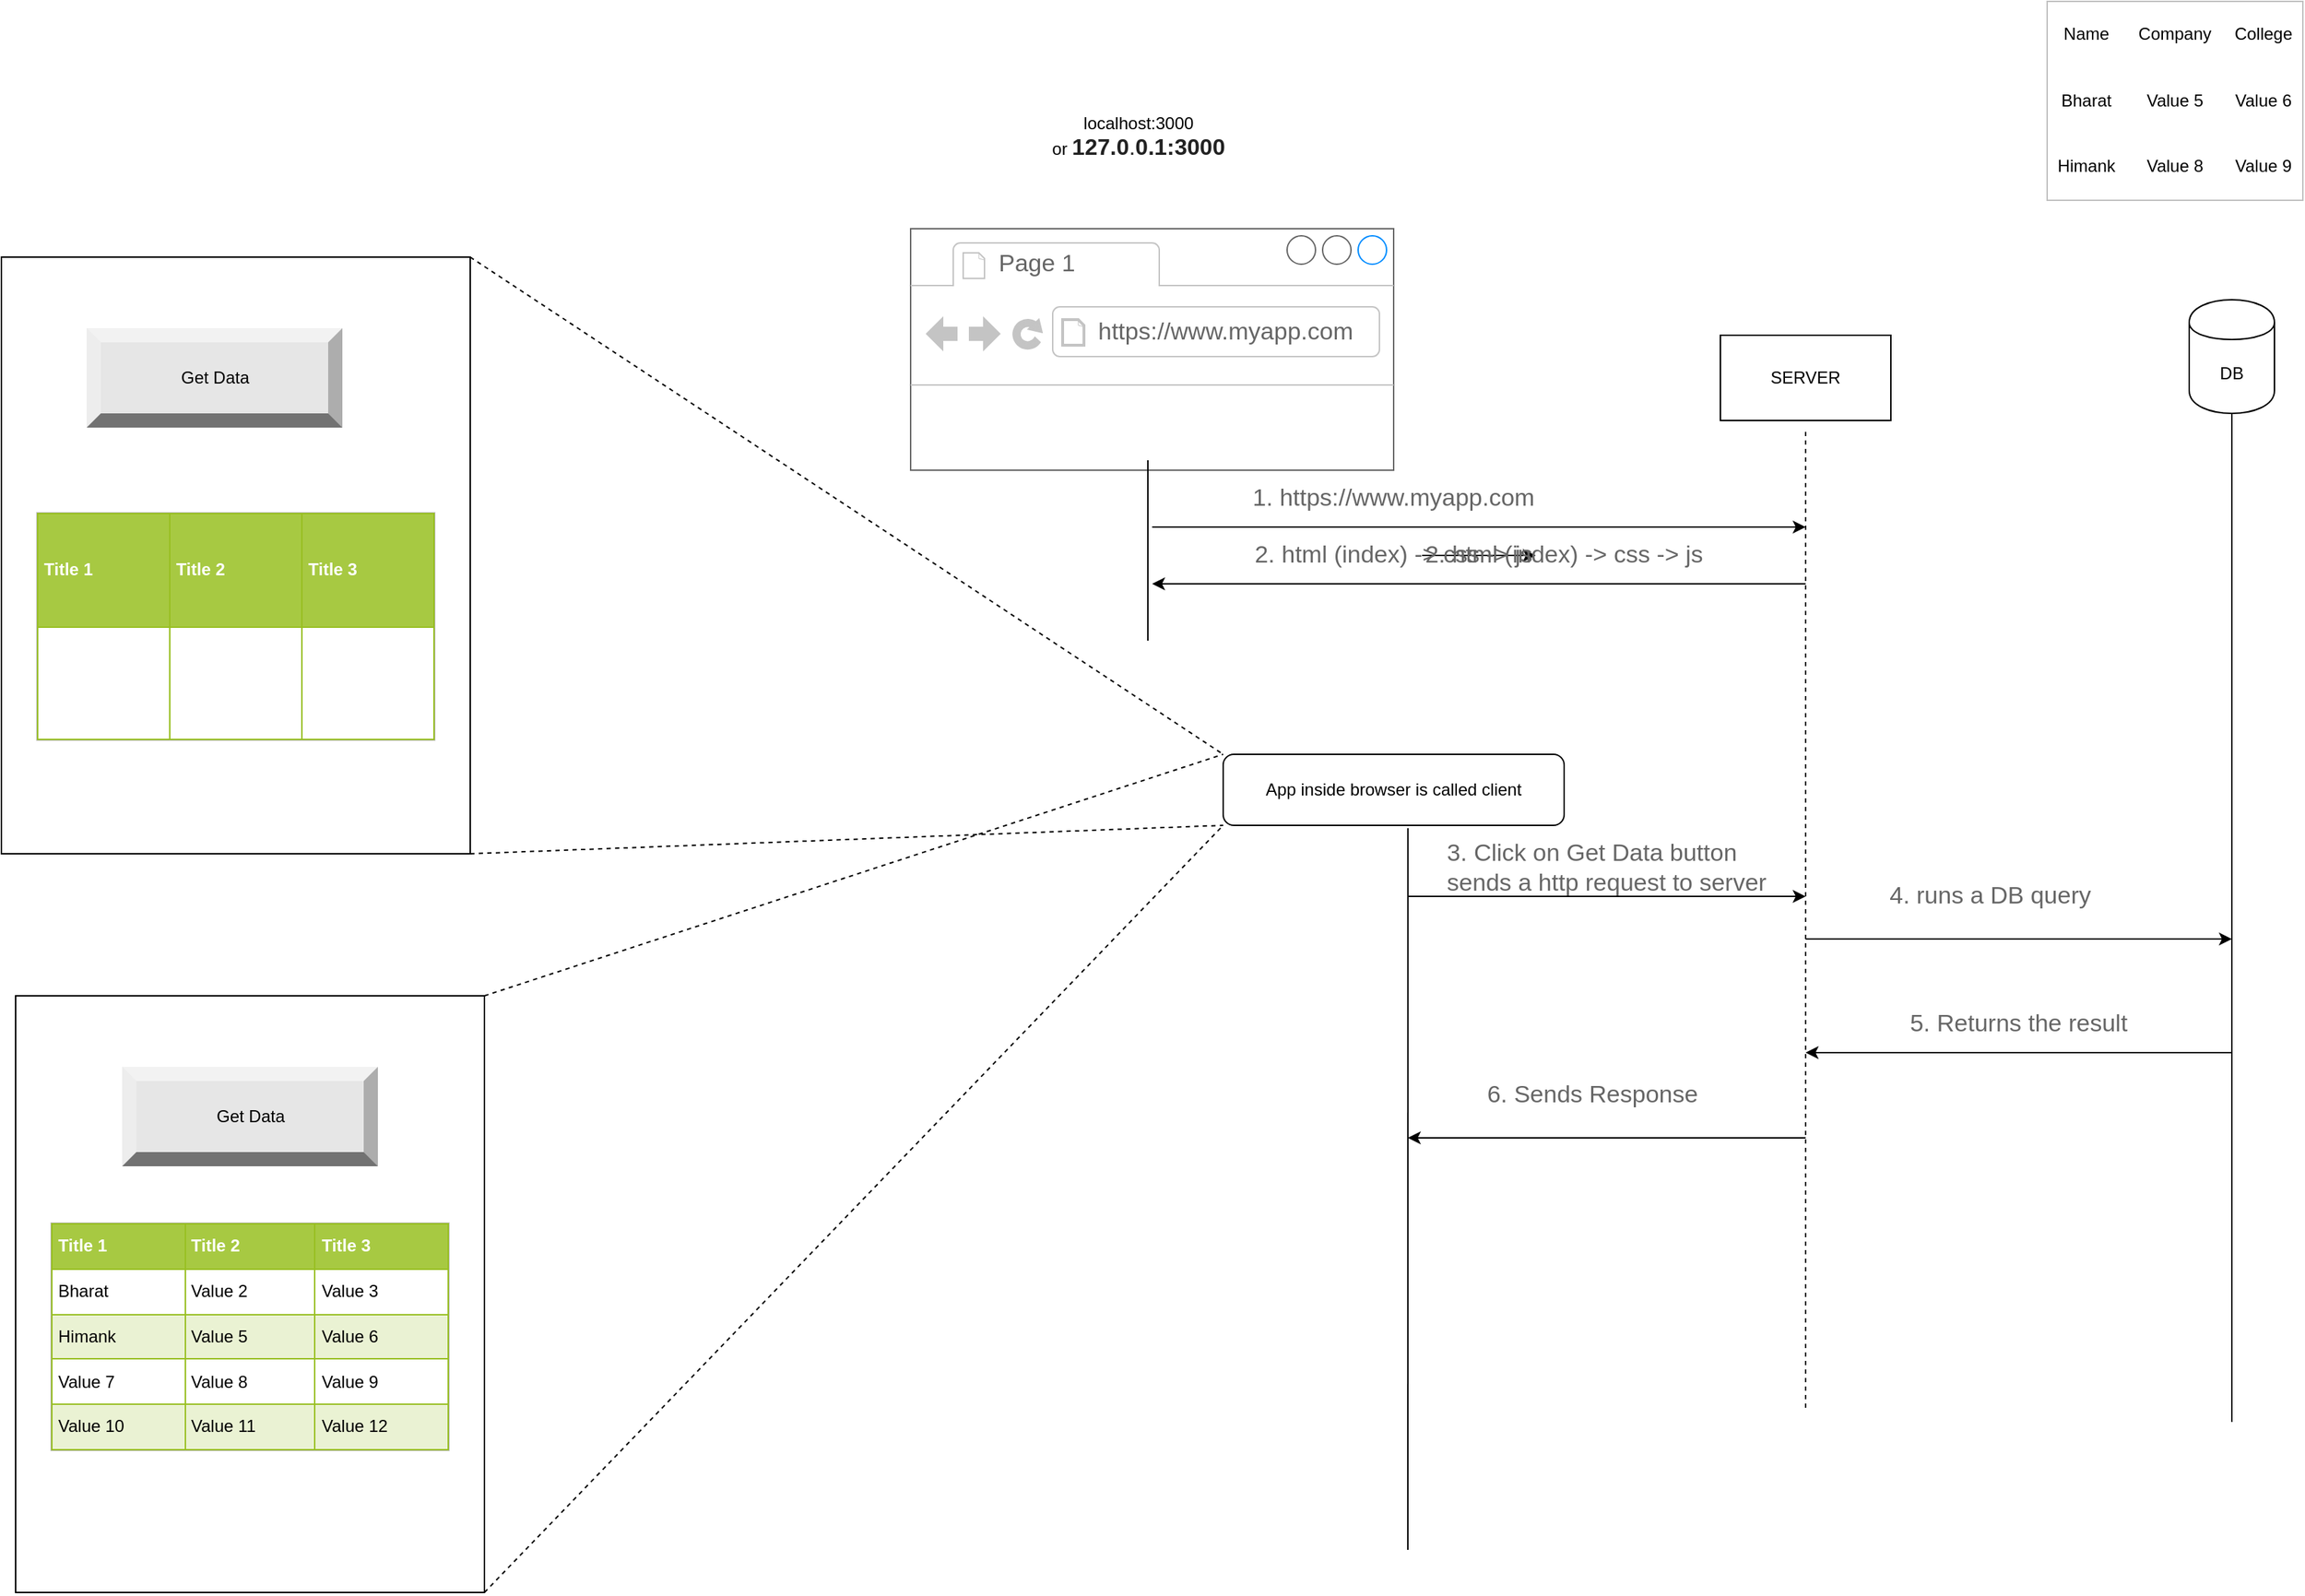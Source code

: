 <mxfile version="12.5.6" type="device"><diagram id="Wd_5wAYVoFXA9QHLslNm" name="Page-1"><mxGraphModel dx="2544" dy="2237" grid="1" gridSize="10" guides="1" tooltips="1" connect="1" arrows="1" fold="1" page="1" pageScale="1" pageWidth="850" pageHeight="1100" math="0" shadow="0"><root><mxCell id="0"/><mxCell id="1" parent="0"/><mxCell id="X2NRTVxvZWG16cEq8nqY-3" value="DB" style="shape=cylinder;whiteSpace=wrap;html=1;boundedLbl=1;backgroundOutline=1;" vertex="1" parent="1"><mxGeometry x="730" y="160" width="60" height="80" as="geometry"/></mxCell><mxCell id="X2NRTVxvZWG16cEq8nqY-4" value="SERVER" style="rounded=0;whiteSpace=wrap;html=1;" vertex="1" parent="1"><mxGeometry x="400" y="185" width="120" height="60" as="geometry"/></mxCell><mxCell id="X2NRTVxvZWG16cEq8nqY-5" value="" style="strokeWidth=1;shadow=0;dashed=0;align=center;html=1;shape=mxgraph.mockup.containers.browserWindow;rSize=0;strokeColor=#666666;strokeColor2=#008cff;strokeColor3=#c4c4c4;mainText=,;recursiveResize=0;" vertex="1" parent="1"><mxGeometry x="-170" y="110" width="340" height="170" as="geometry"/></mxCell><mxCell id="X2NRTVxvZWG16cEq8nqY-6" value="Page 1" style="strokeWidth=1;shadow=0;dashed=0;align=center;html=1;shape=mxgraph.mockup.containers.anchor;fontSize=17;fontColor=#666666;align=left;" vertex="1" parent="X2NRTVxvZWG16cEq8nqY-5"><mxGeometry x="60" y="12" width="110" height="26" as="geometry"/></mxCell><mxCell id="X2NRTVxvZWG16cEq8nqY-7" value="https://www.myapp.com" style="strokeWidth=1;shadow=0;dashed=0;align=center;html=1;shape=mxgraph.mockup.containers.anchor;rSize=0;fontSize=17;fontColor=#666666;align=left;" vertex="1" parent="X2NRTVxvZWG16cEq8nqY-5"><mxGeometry x="130" y="60" width="250" height="26" as="geometry"/></mxCell><mxCell id="X2NRTVxvZWG16cEq8nqY-8" value="localhost:3000 or&amp;nbsp;&lt;b style=&quot;color: rgb(34 , 34 , 34) ; font-family: &amp;#34;arial&amp;#34; , sans-serif ; font-size: 16px ; text-align: left ; background-color: rgb(255 , 255 , 255)&quot;&gt;127.0&lt;/b&gt;&lt;span style=&quot;color: rgb(34 , 34 , 34) ; font-family: &amp;#34;arial&amp;#34; , sans-serif ; font-size: 16px ; text-align: left ; background-color: rgb(255 , 255 , 255)&quot;&gt;.&lt;/span&gt;&lt;b style=&quot;color: rgb(34 , 34 , 34) ; font-family: &amp;#34;arial&amp;#34; , sans-serif ; font-size: 16px ; text-align: left ; background-color: rgb(255 , 255 , 255)&quot;&gt;0.1:3000&lt;/b&gt;" style="text;html=1;strokeColor=none;fillColor=none;align=center;verticalAlign=middle;whiteSpace=wrap;rounded=0;" vertex="1" parent="1"><mxGeometry x="-97.5" y="20" width="175" height="50" as="geometry"/></mxCell><mxCell id="X2NRTVxvZWG16cEq8nqY-9" value="" style="endArrow=none;html=1;" edge="1" parent="1"><mxGeometry width="50" height="50" relative="1" as="geometry"><mxPoint x="-3" y="400" as="sourcePoint"/><mxPoint x="-3" y="273" as="targetPoint"/></mxGeometry></mxCell><mxCell id="X2NRTVxvZWG16cEq8nqY-10" value="" style="endArrow=none;dashed=1;html=1;" edge="1" parent="1"><mxGeometry width="50" height="50" relative="1" as="geometry"><mxPoint x="460" y="940" as="sourcePoint"/><mxPoint x="460" y="250" as="targetPoint"/></mxGeometry></mxCell><mxCell id="X2NRTVxvZWG16cEq8nqY-11" value="" style="endArrow=none;html=1;entryX=0.5;entryY=1;entryDx=0;entryDy=0;" edge="1" parent="1" target="X2NRTVxvZWG16cEq8nqY-3"><mxGeometry width="50" height="50" relative="1" as="geometry"><mxPoint x="760" y="950" as="sourcePoint"/><mxPoint x="630" y="370" as="targetPoint"/></mxGeometry></mxCell><mxCell id="X2NRTVxvZWG16cEq8nqY-12" value="" style="endArrow=classic;html=1;" edge="1" parent="1"><mxGeometry width="50" height="50" relative="1" as="geometry"><mxPoint y="320" as="sourcePoint"/><mxPoint x="460" y="320" as="targetPoint"/></mxGeometry></mxCell><mxCell id="X2NRTVxvZWG16cEq8nqY-13" value="&lt;div style=&quot;text-align: center&quot;&gt;&lt;span style=&quot;color: rgb(102 , 102 , 102) ; font-size: 17px ; text-align: left ; white-space: nowrap&quot;&gt;1. https://www.myapp.com&lt;/span&gt;&lt;/div&gt;" style="text;html=1;strokeColor=none;fillColor=none;align=center;verticalAlign=middle;whiteSpace=wrap;rounded=0;" vertex="1" parent="1"><mxGeometry x="150" y="290" width="40" height="20" as="geometry"/></mxCell><mxCell id="X2NRTVxvZWG16cEq8nqY-16" value="" style="endArrow=classic;html=1;" edge="1" parent="1"><mxGeometry width="50" height="50" relative="1" as="geometry"><mxPoint x="460" y="360" as="sourcePoint"/><mxPoint y="360" as="targetPoint"/></mxGeometry></mxCell><mxCell id="X2NRTVxvZWG16cEq8nqY-31" value="" style="edgeStyle=orthogonalEdgeStyle;rounded=0;orthogonalLoop=1;jettySize=auto;html=1;" edge="1" parent="1" source="X2NRTVxvZWG16cEq8nqY-17" target="X2NRTVxvZWG16cEq8nqY-30"><mxGeometry relative="1" as="geometry"/></mxCell><mxCell id="X2NRTVxvZWG16cEq8nqY-17" value="&lt;div style=&quot;text-align: center&quot;&gt;&lt;span style=&quot;color: rgb(102 , 102 , 102) ; font-size: 17px ; text-align: left ; white-space: nowrap&quot;&gt;2. html (index) -&amp;gt; css -&amp;gt; js&lt;/span&gt;&lt;/div&gt;" style="text;html=1;strokeColor=none;fillColor=none;align=center;verticalAlign=middle;whiteSpace=wrap;rounded=0;" vertex="1" parent="1"><mxGeometry x="150" y="330" width="40" height="20" as="geometry"/></mxCell><mxCell id="X2NRTVxvZWG16cEq8nqY-30" value="&lt;div style=&quot;text-align: center&quot;&gt;&lt;span style=&quot;color: rgb(102 , 102 , 102) ; font-size: 17px ; text-align: left ; white-space: nowrap&quot;&gt;2. html (index) -&amp;gt; css -&amp;gt; js&lt;/span&gt;&lt;/div&gt;" style="text;html=1;strokeColor=none;fillColor=none;align=center;verticalAlign=middle;whiteSpace=wrap;rounded=0;" vertex="1" parent="1"><mxGeometry x="270" y="330" width="40" height="20" as="geometry"/></mxCell><mxCell id="X2NRTVxvZWG16cEq8nqY-21" value="App inside browser is called client" style="rounded=1;whiteSpace=wrap;html=1;" vertex="1" parent="1"><mxGeometry x="50" y="480" width="240" height="50" as="geometry"/></mxCell><mxCell id="X2NRTVxvZWG16cEq8nqY-22" value="" style="endArrow=none;html=1;entryX=0.542;entryY=1.04;entryDx=0;entryDy=0;entryPerimeter=0;" edge="1" parent="1" target="X2NRTVxvZWG16cEq8nqY-21"><mxGeometry width="50" height="50" relative="1" as="geometry"><mxPoint x="180" y="1040" as="sourcePoint"/><mxPoint x="40" y="490" as="targetPoint"/></mxGeometry></mxCell><mxCell id="X2NRTVxvZWG16cEq8nqY-23" value="" style="rounded=0;whiteSpace=wrap;html=1;" vertex="1" parent="1"><mxGeometry x="-810" y="130" width="330" height="420" as="geometry"/></mxCell><mxCell id="X2NRTVxvZWG16cEq8nqY-24" value="Get Data" style="labelPosition=center;verticalLabelPosition=middle;align=center;html=1;shape=mxgraph.basic.shaded_button;dx=10;fillColor=#E6E6E6;strokeColor=none;" vertex="1" parent="1"><mxGeometry x="-750" y="180" width="180" height="70" as="geometry"/></mxCell><mxCell id="X2NRTVxvZWG16cEq8nqY-25" value="&lt;table border=&quot;1&quot; width=&quot;100%&quot; cellpadding=&quot;4&quot; style=&quot;width: 100% ; height: 100% ; border-collapse: collapse&quot;&gt;&lt;tbody&gt;&lt;tr style=&quot;background-color: #a7c942 ; color: #ffffff ; border: 1px solid #98bf21&quot;&gt;&lt;th align=&quot;left&quot;&gt;Title 1&lt;/th&gt;&lt;th align=&quot;left&quot;&gt;Title 2&lt;/th&gt;&lt;th align=&quot;left&quot;&gt;Title 3&lt;/th&gt;&lt;/tr&gt;&lt;tr style=&quot;border: 1px solid #98bf21&quot;&gt;&lt;td&gt;&lt;br&gt;&lt;/td&gt;&lt;td&gt;&lt;/td&gt;&lt;td&gt;&lt;/td&gt;&lt;/tr&gt;&lt;/tbody&gt;&lt;/table&gt;" style="text;html=1;strokeColor=#c0c0c0;fillColor=#ffffff;overflow=fill;rounded=0;" vertex="1" parent="1"><mxGeometry x="-785" y="310" width="280" height="160" as="geometry"/></mxCell><mxCell id="X2NRTVxvZWG16cEq8nqY-27" value="" style="endArrow=none;dashed=1;html=1;entryX=0;entryY=0;entryDx=0;entryDy=0;exitX=1;exitY=0;exitDx=0;exitDy=0;" edge="1" parent="1" source="X2NRTVxvZWG16cEq8nqY-23" target="X2NRTVxvZWG16cEq8nqY-21"><mxGeometry width="50" height="50" relative="1" as="geometry"><mxPoint x="-810" y="1160" as="sourcePoint"/><mxPoint x="-760" y="1110" as="targetPoint"/></mxGeometry></mxCell><mxCell id="X2NRTVxvZWG16cEq8nqY-28" value="" style="endArrow=none;dashed=1;html=1;entryX=0;entryY=1;entryDx=0;entryDy=0;exitX=1;exitY=1;exitDx=0;exitDy=0;" edge="1" parent="1" source="X2NRTVxvZWG16cEq8nqY-23" target="X2NRTVxvZWG16cEq8nqY-21"><mxGeometry width="50" height="50" relative="1" as="geometry"><mxPoint x="-540.0" y="300" as="sourcePoint"/><mxPoint x="-150.0" y="600" as="targetPoint"/></mxGeometry></mxCell><mxCell id="X2NRTVxvZWG16cEq8nqY-29" value="&lt;table border=&quot;0&quot; width=&quot;100%&quot; style=&quot;width: 100% ; height: 100% ; border-collapse: collapse&quot;&gt;&lt;tbody&gt;&lt;tr&gt;&lt;td align=&quot;center&quot;&gt;Name&lt;/td&gt;&lt;td align=&quot;center&quot;&gt;Company&lt;/td&gt;&lt;td align=&quot;center&quot;&gt;College&lt;/td&gt;&lt;/tr&gt;&lt;tr&gt;&lt;td align=&quot;center&quot;&gt;Bharat&lt;/td&gt;&lt;td align=&quot;center&quot;&gt;Value 5&lt;/td&gt;&lt;td align=&quot;center&quot;&gt;Value 6&lt;/td&gt;&lt;/tr&gt;&lt;tr&gt;&lt;td align=&quot;center&quot;&gt;Himank&lt;/td&gt;&lt;td align=&quot;center&quot;&gt;Value 8&lt;/td&gt;&lt;td align=&quot;center&quot;&gt;Value 9&lt;/td&gt;&lt;/tr&gt;&lt;/tbody&gt;&lt;/table&gt;" style="text;html=1;strokeColor=#c0c0c0;fillColor=none;overflow=fill;" vertex="1" parent="1"><mxGeometry x="630" y="-50" width="180" height="140" as="geometry"/></mxCell><mxCell id="X2NRTVxvZWG16cEq8nqY-32" value="" style="endArrow=classic;html=1;" edge="1" parent="1"><mxGeometry width="50" height="50" relative="1" as="geometry"><mxPoint x="180" y="580" as="sourcePoint"/><mxPoint x="460" y="580" as="targetPoint"/></mxGeometry></mxCell><mxCell id="X2NRTVxvZWG16cEq8nqY-33" value="" style="endArrow=classic;html=1;" edge="1" parent="1"><mxGeometry width="50" height="50" relative="1" as="geometry"><mxPoint x="460" y="610" as="sourcePoint"/><mxPoint x="760" y="610" as="targetPoint"/></mxGeometry></mxCell><mxCell id="X2NRTVxvZWG16cEq8nqY-34" value="" style="endArrow=classic;html=1;" edge="1" parent="1"><mxGeometry width="50" height="50" relative="1" as="geometry"><mxPoint x="760" y="690" as="sourcePoint"/><mxPoint x="460" y="690" as="targetPoint"/></mxGeometry></mxCell><mxCell id="X2NRTVxvZWG16cEq8nqY-35" value="" style="endArrow=classic;html=1;" edge="1" parent="1"><mxGeometry width="50" height="50" relative="1" as="geometry"><mxPoint x="460" y="750" as="sourcePoint"/><mxPoint x="180" y="750.0" as="targetPoint"/></mxGeometry></mxCell><mxCell id="X2NRTVxvZWG16cEq8nqY-36" value="&lt;div style=&quot;text-align: left&quot;&gt;&lt;font color=&quot;#666666&quot;&gt;&lt;span style=&quot;font-size: 17px ; white-space: nowrap&quot;&gt;3. Click on Get Data button&amp;nbsp;&lt;/span&gt;&lt;/font&gt;&lt;/div&gt;&lt;div style=&quot;text-align: left&quot;&gt;&lt;font color=&quot;#666666&quot;&gt;&lt;span style=&quot;font-size: 17px ; white-space: nowrap&quot;&gt;sends a http request to server&lt;/span&gt;&lt;/font&gt;&lt;/div&gt;" style="text;html=1;strokeColor=none;fillColor=none;align=center;verticalAlign=middle;whiteSpace=wrap;rounded=0;" vertex="1" parent="1"><mxGeometry x="300" y="550" width="40" height="20" as="geometry"/></mxCell><mxCell id="X2NRTVxvZWG16cEq8nqY-37" value="&lt;div style=&quot;text-align: left&quot;&gt;&lt;font color=&quot;#666666&quot;&gt;&lt;span style=&quot;font-size: 17px ; white-space: nowrap&quot;&gt;4. runs a DB query&lt;/span&gt;&lt;/font&gt;&lt;/div&gt;" style="text;html=1;strokeColor=none;fillColor=none;align=center;verticalAlign=middle;whiteSpace=wrap;rounded=0;" vertex="1" parent="1"><mxGeometry x="570" y="570" width="40" height="20" as="geometry"/></mxCell><mxCell id="X2NRTVxvZWG16cEq8nqY-38" value="&lt;div style=&quot;text-align: center&quot;&gt;&lt;span style=&quot;color: rgb(102 , 102 , 102) ; font-size: 17px ; text-align: left ; white-space: nowrap&quot;&gt;5. Returns the result&lt;/span&gt;&lt;/div&gt;" style="text;html=1;strokeColor=none;fillColor=none;align=center;verticalAlign=middle;whiteSpace=wrap;rounded=0;" vertex="1" parent="1"><mxGeometry x="590" y="660" width="40" height="20" as="geometry"/></mxCell><mxCell id="X2NRTVxvZWG16cEq8nqY-42" value="&lt;div style=&quot;text-align: left&quot;&gt;&lt;font color=&quot;#666666&quot;&gt;&lt;span style=&quot;font-size: 17px ; white-space: nowrap&quot;&gt;6. Sends Response&lt;/span&gt;&lt;/font&gt;&lt;/div&gt;" style="text;html=1;strokeColor=none;fillColor=none;align=center;verticalAlign=middle;whiteSpace=wrap;rounded=0;" vertex="1" parent="1"><mxGeometry x="290" y="710" width="40" height="20" as="geometry"/></mxCell><mxCell id="X2NRTVxvZWG16cEq8nqY-44" value="" style="rounded=0;whiteSpace=wrap;html=1;" vertex="1" parent="1"><mxGeometry x="-800" y="650" width="330" height="420" as="geometry"/></mxCell><mxCell id="X2NRTVxvZWG16cEq8nqY-45" value="" style="endArrow=none;dashed=1;html=1;exitX=1;exitY=0;exitDx=0;exitDy=0;" edge="1" parent="1" source="X2NRTVxvZWG16cEq8nqY-44"><mxGeometry width="50" height="50" relative="1" as="geometry"><mxPoint x="-800" y="1680" as="sourcePoint"/><mxPoint x="50" y="480" as="targetPoint"/></mxGeometry></mxCell><mxCell id="X2NRTVxvZWG16cEq8nqY-46" value="" style="endArrow=none;dashed=1;html=1;exitX=1;exitY=1;exitDx=0;exitDy=0;" edge="1" parent="1" source="X2NRTVxvZWG16cEq8nqY-44"><mxGeometry width="50" height="50" relative="1" as="geometry"><mxPoint x="-530.0" y="820" as="sourcePoint"/><mxPoint x="50" y="530" as="targetPoint"/></mxGeometry></mxCell><mxCell id="X2NRTVxvZWG16cEq8nqY-47" value="Get Data" style="labelPosition=center;verticalLabelPosition=middle;align=center;html=1;shape=mxgraph.basic.shaded_button;dx=10;fillColor=#E6E6E6;strokeColor=none;" vertex="1" parent="1"><mxGeometry x="-725" y="700" width="180" height="70" as="geometry"/></mxCell><mxCell id="X2NRTVxvZWG16cEq8nqY-49" value="&lt;table border=&quot;1&quot; width=&quot;100%&quot; cellpadding=&quot;4&quot; style=&quot;width: 100% ; height: 100% ; border-collapse: collapse&quot;&gt;&lt;tbody&gt;&lt;tr style=&quot;background-color: #a7c942 ; color: #ffffff ; border: 1px solid #98bf21&quot;&gt;&lt;th align=&quot;left&quot;&gt;Title 1&lt;/th&gt;&lt;th align=&quot;left&quot;&gt;Title 2&lt;/th&gt;&lt;th align=&quot;left&quot;&gt;Title 3&lt;/th&gt;&lt;/tr&gt;&lt;tr style=&quot;border: 1px solid #98bf21&quot;&gt;&lt;td&gt;Bharat&lt;/td&gt;&lt;td&gt;Value 2&lt;/td&gt;&lt;td&gt;Value 3&lt;/td&gt;&lt;/tr&gt;&lt;tr style=&quot;background-color: #eaf2d3 ; border: 1px solid #98bf21&quot;&gt;&lt;td&gt;Himank&lt;/td&gt;&lt;td&gt;Value 5&lt;/td&gt;&lt;td&gt;Value 6&lt;/td&gt;&lt;/tr&gt;&lt;tr style=&quot;border: 1px solid #98bf21&quot;&gt;&lt;td&gt;Value 7&lt;/td&gt;&lt;td&gt;Value 8&lt;/td&gt;&lt;td&gt;Value 9&lt;/td&gt;&lt;/tr&gt;&lt;tr style=&quot;background-color: #eaf2d3 ; border: 1px solid #98bf21&quot;&gt;&lt;td&gt;Value 10&lt;/td&gt;&lt;td&gt;Value 11&lt;/td&gt;&lt;td&gt;Value 12&lt;/td&gt;&lt;/tr&gt;&lt;/tbody&gt;&lt;/table&gt;" style="text;html=1;strokeColor=#c0c0c0;fillColor=#ffffff;overflow=fill;rounded=0;" vertex="1" parent="1"><mxGeometry x="-775" y="810" width="280" height="160" as="geometry"/></mxCell></root></mxGraphModel></diagram></mxfile>